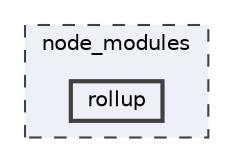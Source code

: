 digraph "node_modules/rollup"
{
 // LATEX_PDF_SIZE
  bgcolor="transparent";
  edge [fontname=Helvetica,fontsize=10,labelfontname=Helvetica,labelfontsize=10];
  node [fontname=Helvetica,fontsize=10,shape=box,height=0.2,width=0.4];
  compound=true
  subgraph clusterdir_acd06b18086a0dd2ae699b1e0b775be8 {
    graph [ bgcolor="#edf0f7", pencolor="grey25", label="node_modules", fontname=Helvetica,fontsize=10 style="filled,dashed", URL="dir_acd06b18086a0dd2ae699b1e0b775be8.html",tooltip=""]
  dir_9c8424a0067b59b53e6f4b0a4b438e49 [label="rollup", fillcolor="#edf0f7", color="grey25", style="filled,bold", URL="dir_9c8424a0067b59b53e6f4b0a4b438e49.html",tooltip=""];
  }
}
